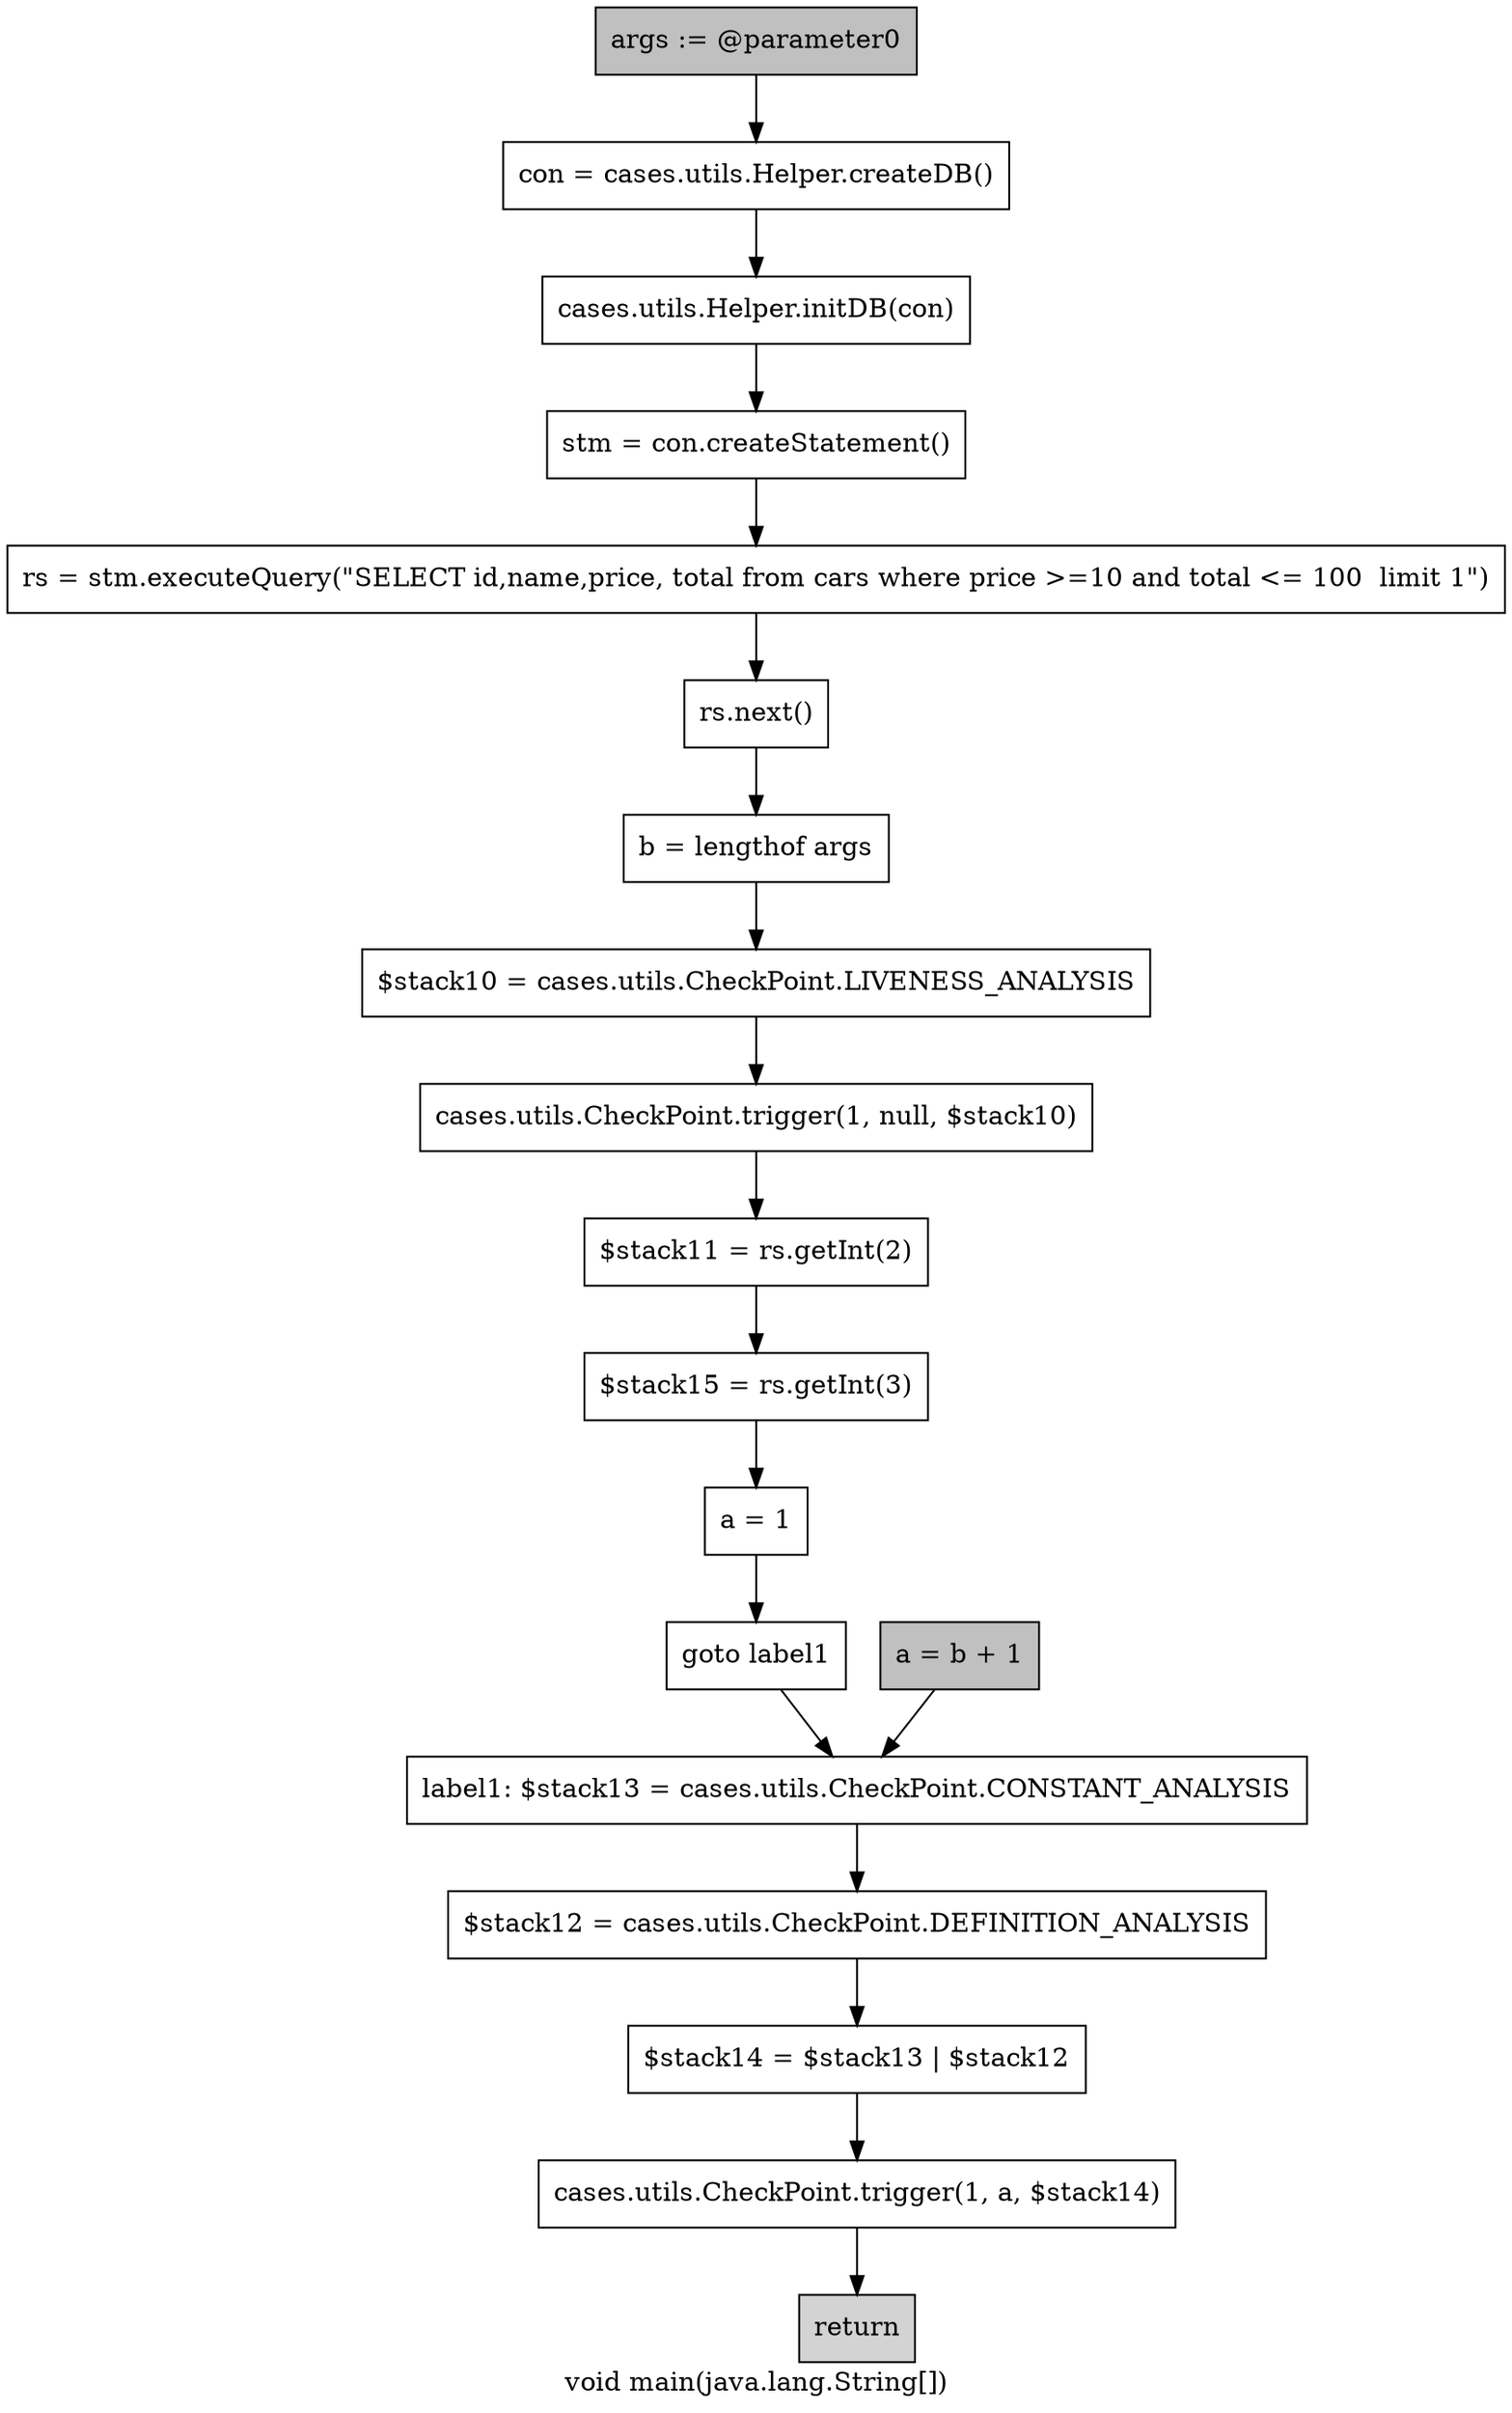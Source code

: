 digraph "void main(java.lang.String[])" {
    label="void main(java.lang.String[])";
    node [shape=box];
    "0" [style=filled,fillcolor=gray,label="args := @parameter0",];
    "1" [label="con = cases.utils.Helper.createDB()",];
    "0"->"1";
    "2" [label="cases.utils.Helper.initDB(con)",];
    "1"->"2";
    "3" [label="stm = con.createStatement()",];
    "2"->"3";
    "4" [label="rs = stm.executeQuery(\"SELECT id,name,price, total from cars where price >=10 and total <= 100  limit 1\")",];
    "3"->"4";
    "5" [label="rs.next()",];
    "4"->"5";
    "6" [label="b = lengthof args",];
    "5"->"6";
    "7" [label="$stack10 = cases.utils.CheckPoint.LIVENESS_ANALYSIS",];
    "6"->"7";
    "8" [label="cases.utils.CheckPoint.trigger(1, null, $stack10)",];
    "7"->"8";
    "9" [label="$stack11 = rs.getInt(2)",];
    "8"->"9";
    "10" [label="$stack15 = rs.getInt(3)",];
    "9"->"10";
    "11" [label="a = 1",];
    "10"->"11";
    "12" [label="goto label1",];
    "11"->"12";
    "14" [label="label1: $stack13 = cases.utils.CheckPoint.CONSTANT_ANALYSIS",];
    "12"->"14";
    "13" [style=filled,fillcolor=gray,label="a = b + 1",];
    "13"->"14";
    "15" [label="$stack12 = cases.utils.CheckPoint.DEFINITION_ANALYSIS",];
    "14"->"15";
    "16" [label="$stack14 = $stack13 | $stack12",];
    "15"->"16";
    "17" [label="cases.utils.CheckPoint.trigger(1, a, $stack14)",];
    "16"->"17";
    "18" [style=filled,fillcolor=lightgray,label="return",];
    "17"->"18";
}
